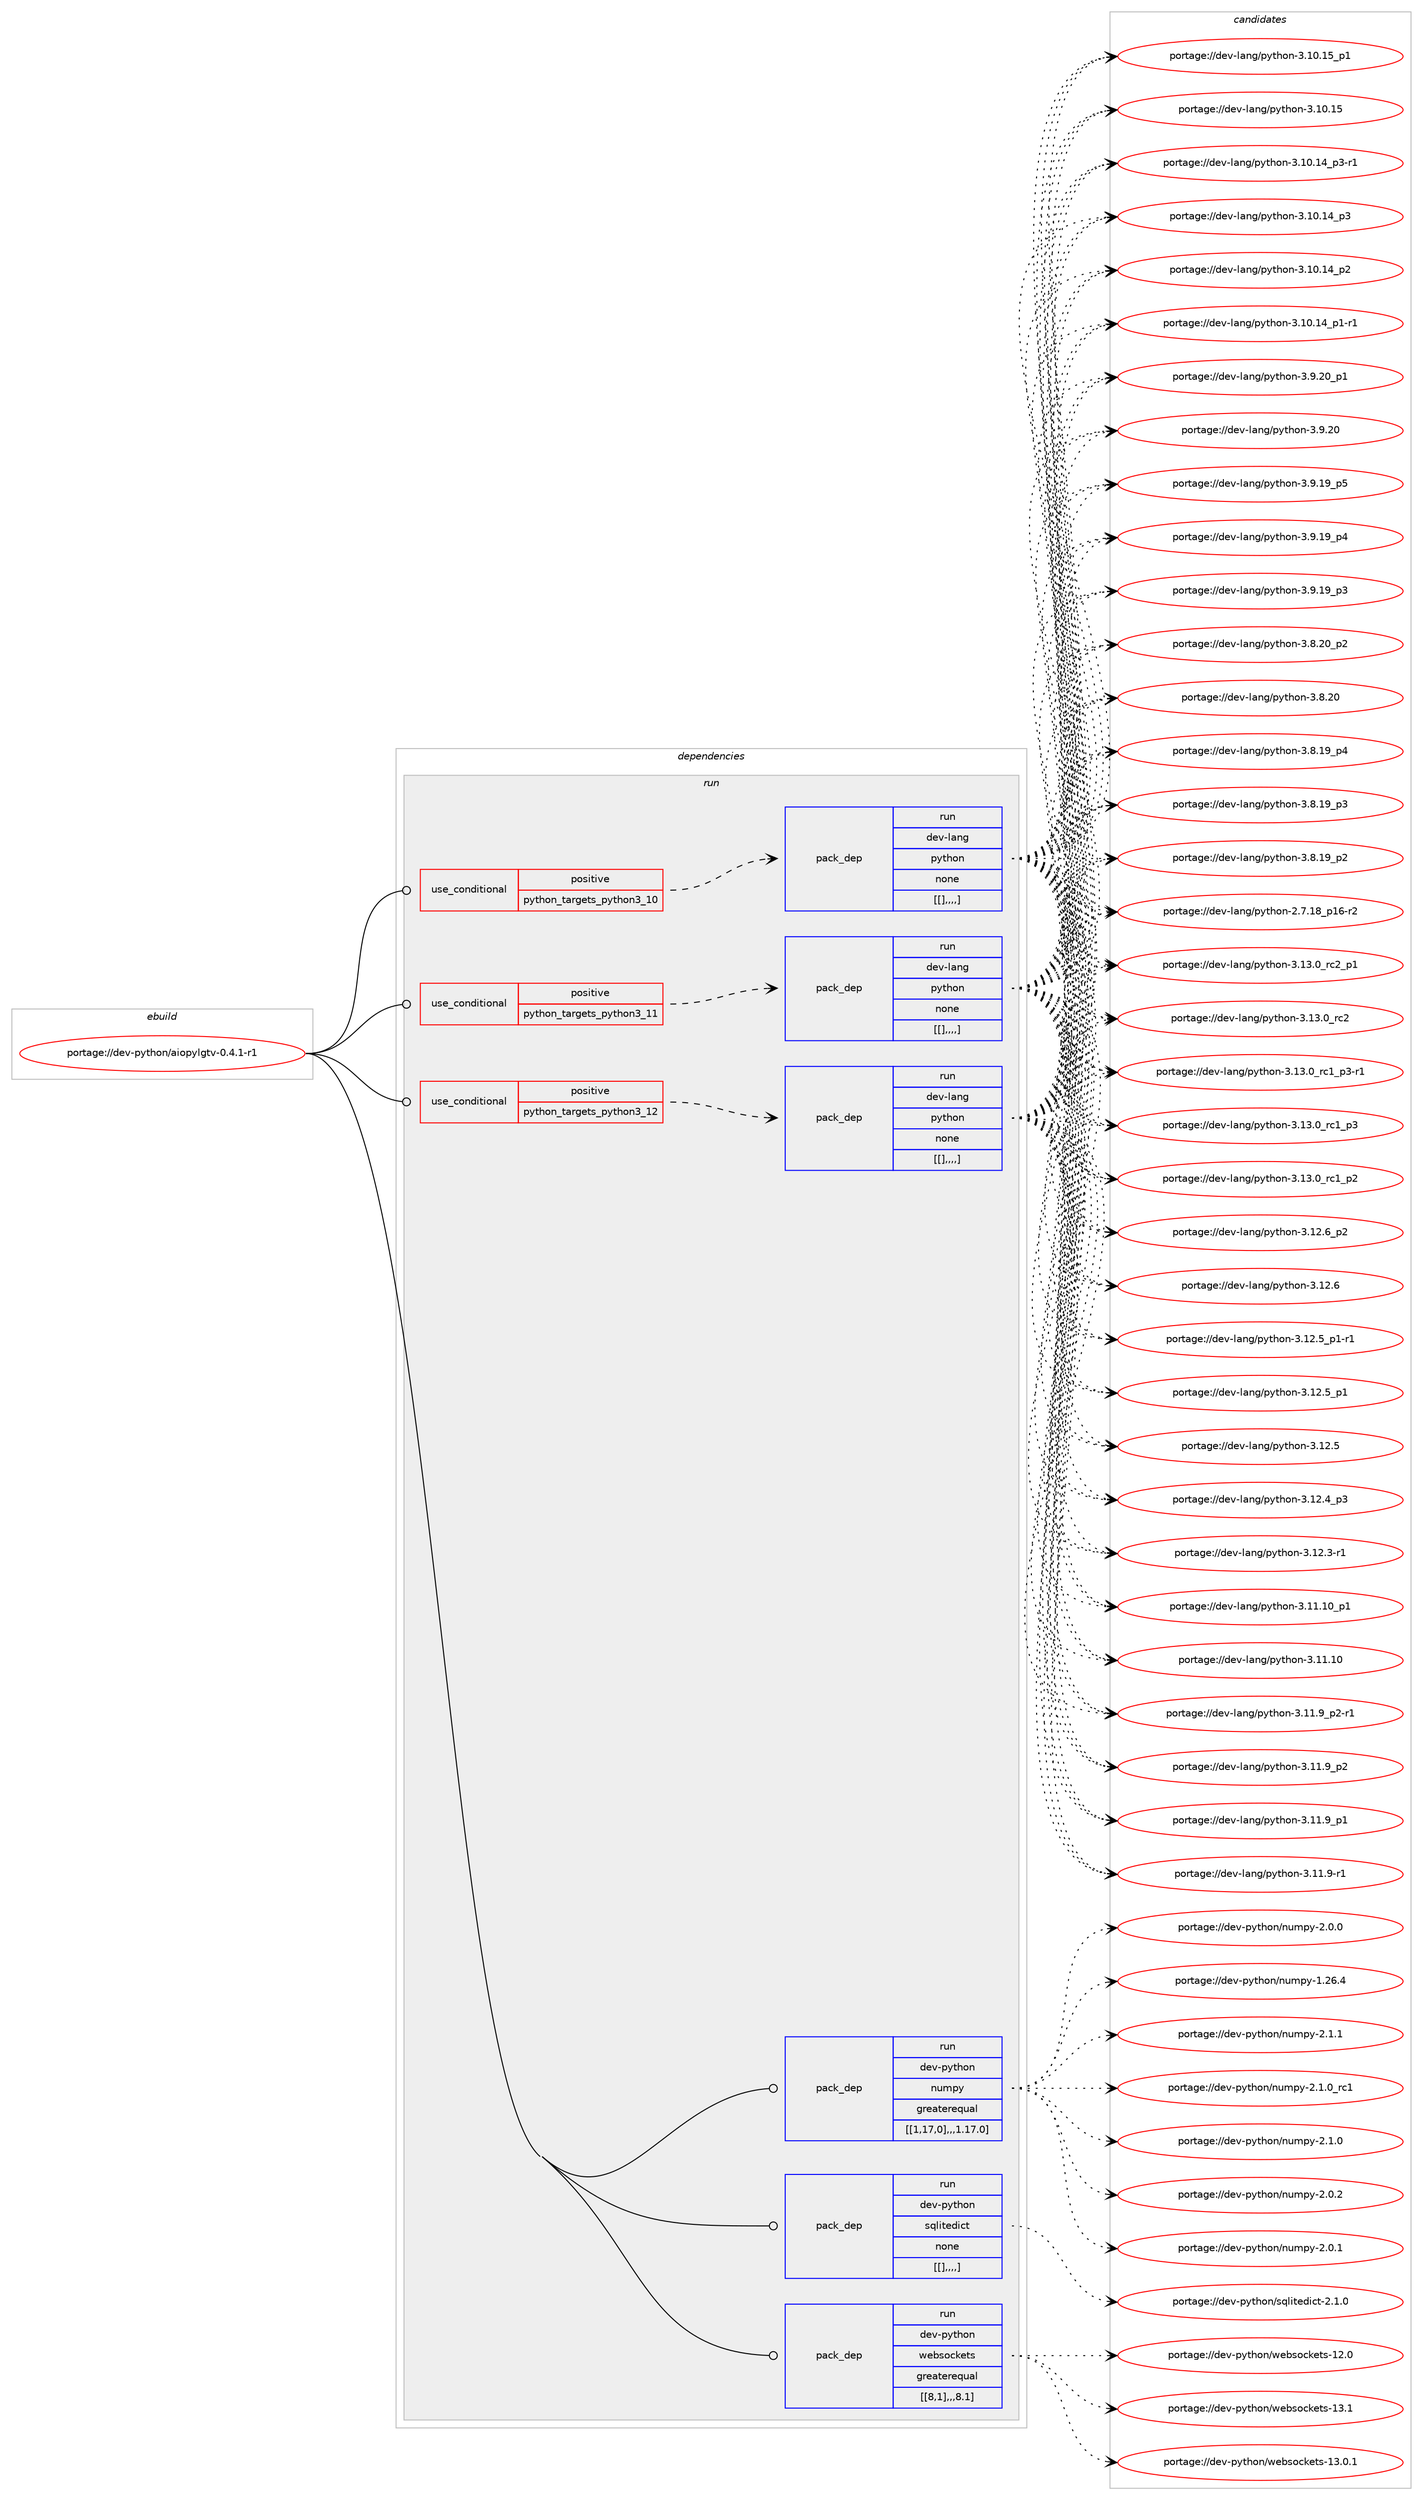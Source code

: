 digraph prolog {

# *************
# Graph options
# *************

newrank=true;
concentrate=true;
compound=true;
graph [rankdir=LR,fontname=Helvetica,fontsize=10,ranksep=1.5];#, ranksep=2.5, nodesep=0.2];
edge  [arrowhead=vee];
node  [fontname=Helvetica,fontsize=10];

# **********
# The ebuild
# **********

subgraph cluster_leftcol {
color=gray;
label=<<i>ebuild</i>>;
id [label="portage://dev-python/aiopylgtv-0.4.1-r1", color=red, width=4, href="../dev-python/aiopylgtv-0.4.1-r1.svg"];
}

# ****************
# The dependencies
# ****************

subgraph cluster_midcol {
color=gray;
label=<<i>dependencies</i>>;
subgraph cluster_compile {
fillcolor="#eeeeee";
style=filled;
label=<<i>compile</i>>;
}
subgraph cluster_compileandrun {
fillcolor="#eeeeee";
style=filled;
label=<<i>compile and run</i>>;
}
subgraph cluster_run {
fillcolor="#eeeeee";
style=filled;
label=<<i>run</i>>;
subgraph cond31822 {
dependency143113 [label=<<TABLE BORDER="0" CELLBORDER="1" CELLSPACING="0" CELLPADDING="4"><TR><TD ROWSPAN="3" CELLPADDING="10">use_conditional</TD></TR><TR><TD>positive</TD></TR><TR><TD>python_targets_python3_10</TD></TR></TABLE>>, shape=none, color=red];
subgraph pack110082 {
dependency143114 [label=<<TABLE BORDER="0" CELLBORDER="1" CELLSPACING="0" CELLPADDING="4" WIDTH="220"><TR><TD ROWSPAN="6" CELLPADDING="30">pack_dep</TD></TR><TR><TD WIDTH="110">run</TD></TR><TR><TD>dev-lang</TD></TR><TR><TD>python</TD></TR><TR><TD>none</TD></TR><TR><TD>[[],,,,]</TD></TR></TABLE>>, shape=none, color=blue];
}
dependency143113:e -> dependency143114:w [weight=20,style="dashed",arrowhead="vee"];
}
id:e -> dependency143113:w [weight=20,style="solid",arrowhead="odot"];
subgraph cond31823 {
dependency143115 [label=<<TABLE BORDER="0" CELLBORDER="1" CELLSPACING="0" CELLPADDING="4"><TR><TD ROWSPAN="3" CELLPADDING="10">use_conditional</TD></TR><TR><TD>positive</TD></TR><TR><TD>python_targets_python3_11</TD></TR></TABLE>>, shape=none, color=red];
subgraph pack110083 {
dependency143116 [label=<<TABLE BORDER="0" CELLBORDER="1" CELLSPACING="0" CELLPADDING="4" WIDTH="220"><TR><TD ROWSPAN="6" CELLPADDING="30">pack_dep</TD></TR><TR><TD WIDTH="110">run</TD></TR><TR><TD>dev-lang</TD></TR><TR><TD>python</TD></TR><TR><TD>none</TD></TR><TR><TD>[[],,,,]</TD></TR></TABLE>>, shape=none, color=blue];
}
dependency143115:e -> dependency143116:w [weight=20,style="dashed",arrowhead="vee"];
}
id:e -> dependency143115:w [weight=20,style="solid",arrowhead="odot"];
subgraph cond31824 {
dependency143117 [label=<<TABLE BORDER="0" CELLBORDER="1" CELLSPACING="0" CELLPADDING="4"><TR><TD ROWSPAN="3" CELLPADDING="10">use_conditional</TD></TR><TR><TD>positive</TD></TR><TR><TD>python_targets_python3_12</TD></TR></TABLE>>, shape=none, color=red];
subgraph pack110084 {
dependency143118 [label=<<TABLE BORDER="0" CELLBORDER="1" CELLSPACING="0" CELLPADDING="4" WIDTH="220"><TR><TD ROWSPAN="6" CELLPADDING="30">pack_dep</TD></TR><TR><TD WIDTH="110">run</TD></TR><TR><TD>dev-lang</TD></TR><TR><TD>python</TD></TR><TR><TD>none</TD></TR><TR><TD>[[],,,,]</TD></TR></TABLE>>, shape=none, color=blue];
}
dependency143117:e -> dependency143118:w [weight=20,style="dashed",arrowhead="vee"];
}
id:e -> dependency143117:w [weight=20,style="solid",arrowhead="odot"];
subgraph pack110085 {
dependency143119 [label=<<TABLE BORDER="0" CELLBORDER="1" CELLSPACING="0" CELLPADDING="4" WIDTH="220"><TR><TD ROWSPAN="6" CELLPADDING="30">pack_dep</TD></TR><TR><TD WIDTH="110">run</TD></TR><TR><TD>dev-python</TD></TR><TR><TD>numpy</TD></TR><TR><TD>greaterequal</TD></TR><TR><TD>[[1,17,0],,,1.17.0]</TD></TR></TABLE>>, shape=none, color=blue];
}
id:e -> dependency143119:w [weight=20,style="solid",arrowhead="odot"];
subgraph pack110086 {
dependency143120 [label=<<TABLE BORDER="0" CELLBORDER="1" CELLSPACING="0" CELLPADDING="4" WIDTH="220"><TR><TD ROWSPAN="6" CELLPADDING="30">pack_dep</TD></TR><TR><TD WIDTH="110">run</TD></TR><TR><TD>dev-python</TD></TR><TR><TD>sqlitedict</TD></TR><TR><TD>none</TD></TR><TR><TD>[[],,,,]</TD></TR></TABLE>>, shape=none, color=blue];
}
id:e -> dependency143120:w [weight=20,style="solid",arrowhead="odot"];
subgraph pack110087 {
dependency143121 [label=<<TABLE BORDER="0" CELLBORDER="1" CELLSPACING="0" CELLPADDING="4" WIDTH="220"><TR><TD ROWSPAN="6" CELLPADDING="30">pack_dep</TD></TR><TR><TD WIDTH="110">run</TD></TR><TR><TD>dev-python</TD></TR><TR><TD>websockets</TD></TR><TR><TD>greaterequal</TD></TR><TR><TD>[[8,1],,,8.1]</TD></TR></TABLE>>, shape=none, color=blue];
}
id:e -> dependency143121:w [weight=20,style="solid",arrowhead="odot"];
}
}

# **************
# The candidates
# **************

subgraph cluster_choices {
rank=same;
color=gray;
label=<<i>candidates</i>>;

subgraph choice110082 {
color=black;
nodesep=1;
choice100101118451089711010347112121116104111110455146495146489511499509511249 [label="portage://dev-lang/python-3.13.0_rc2_p1", color=red, width=4,href="../dev-lang/python-3.13.0_rc2_p1.svg"];
choice10010111845108971101034711212111610411111045514649514648951149950 [label="portage://dev-lang/python-3.13.0_rc2", color=red, width=4,href="../dev-lang/python-3.13.0_rc2.svg"];
choice1001011184510897110103471121211161041111104551464951464895114994995112514511449 [label="portage://dev-lang/python-3.13.0_rc1_p3-r1", color=red, width=4,href="../dev-lang/python-3.13.0_rc1_p3-r1.svg"];
choice100101118451089711010347112121116104111110455146495146489511499499511251 [label="portage://dev-lang/python-3.13.0_rc1_p3", color=red, width=4,href="../dev-lang/python-3.13.0_rc1_p3.svg"];
choice100101118451089711010347112121116104111110455146495146489511499499511250 [label="portage://dev-lang/python-3.13.0_rc1_p2", color=red, width=4,href="../dev-lang/python-3.13.0_rc1_p2.svg"];
choice100101118451089711010347112121116104111110455146495046549511250 [label="portage://dev-lang/python-3.12.6_p2", color=red, width=4,href="../dev-lang/python-3.12.6_p2.svg"];
choice10010111845108971101034711212111610411111045514649504654 [label="portage://dev-lang/python-3.12.6", color=red, width=4,href="../dev-lang/python-3.12.6.svg"];
choice1001011184510897110103471121211161041111104551464950465395112494511449 [label="portage://dev-lang/python-3.12.5_p1-r1", color=red, width=4,href="../dev-lang/python-3.12.5_p1-r1.svg"];
choice100101118451089711010347112121116104111110455146495046539511249 [label="portage://dev-lang/python-3.12.5_p1", color=red, width=4,href="../dev-lang/python-3.12.5_p1.svg"];
choice10010111845108971101034711212111610411111045514649504653 [label="portage://dev-lang/python-3.12.5", color=red, width=4,href="../dev-lang/python-3.12.5.svg"];
choice100101118451089711010347112121116104111110455146495046529511251 [label="portage://dev-lang/python-3.12.4_p3", color=red, width=4,href="../dev-lang/python-3.12.4_p3.svg"];
choice100101118451089711010347112121116104111110455146495046514511449 [label="portage://dev-lang/python-3.12.3-r1", color=red, width=4,href="../dev-lang/python-3.12.3-r1.svg"];
choice10010111845108971101034711212111610411111045514649494649489511249 [label="portage://dev-lang/python-3.11.10_p1", color=red, width=4,href="../dev-lang/python-3.11.10_p1.svg"];
choice1001011184510897110103471121211161041111104551464949464948 [label="portage://dev-lang/python-3.11.10", color=red, width=4,href="../dev-lang/python-3.11.10.svg"];
choice1001011184510897110103471121211161041111104551464949465795112504511449 [label="portage://dev-lang/python-3.11.9_p2-r1", color=red, width=4,href="../dev-lang/python-3.11.9_p2-r1.svg"];
choice100101118451089711010347112121116104111110455146494946579511250 [label="portage://dev-lang/python-3.11.9_p2", color=red, width=4,href="../dev-lang/python-3.11.9_p2.svg"];
choice100101118451089711010347112121116104111110455146494946579511249 [label="portage://dev-lang/python-3.11.9_p1", color=red, width=4,href="../dev-lang/python-3.11.9_p1.svg"];
choice100101118451089711010347112121116104111110455146494946574511449 [label="portage://dev-lang/python-3.11.9-r1", color=red, width=4,href="../dev-lang/python-3.11.9-r1.svg"];
choice10010111845108971101034711212111610411111045514649484649539511249 [label="portage://dev-lang/python-3.10.15_p1", color=red, width=4,href="../dev-lang/python-3.10.15_p1.svg"];
choice1001011184510897110103471121211161041111104551464948464953 [label="portage://dev-lang/python-3.10.15", color=red, width=4,href="../dev-lang/python-3.10.15.svg"];
choice100101118451089711010347112121116104111110455146494846495295112514511449 [label="portage://dev-lang/python-3.10.14_p3-r1", color=red, width=4,href="../dev-lang/python-3.10.14_p3-r1.svg"];
choice10010111845108971101034711212111610411111045514649484649529511251 [label="portage://dev-lang/python-3.10.14_p3", color=red, width=4,href="../dev-lang/python-3.10.14_p3.svg"];
choice10010111845108971101034711212111610411111045514649484649529511250 [label="portage://dev-lang/python-3.10.14_p2", color=red, width=4,href="../dev-lang/python-3.10.14_p2.svg"];
choice100101118451089711010347112121116104111110455146494846495295112494511449 [label="portage://dev-lang/python-3.10.14_p1-r1", color=red, width=4,href="../dev-lang/python-3.10.14_p1-r1.svg"];
choice100101118451089711010347112121116104111110455146574650489511249 [label="portage://dev-lang/python-3.9.20_p1", color=red, width=4,href="../dev-lang/python-3.9.20_p1.svg"];
choice10010111845108971101034711212111610411111045514657465048 [label="portage://dev-lang/python-3.9.20", color=red, width=4,href="../dev-lang/python-3.9.20.svg"];
choice100101118451089711010347112121116104111110455146574649579511253 [label="portage://dev-lang/python-3.9.19_p5", color=red, width=4,href="../dev-lang/python-3.9.19_p5.svg"];
choice100101118451089711010347112121116104111110455146574649579511252 [label="portage://dev-lang/python-3.9.19_p4", color=red, width=4,href="../dev-lang/python-3.9.19_p4.svg"];
choice100101118451089711010347112121116104111110455146574649579511251 [label="portage://dev-lang/python-3.9.19_p3", color=red, width=4,href="../dev-lang/python-3.9.19_p3.svg"];
choice100101118451089711010347112121116104111110455146564650489511250 [label="portage://dev-lang/python-3.8.20_p2", color=red, width=4,href="../dev-lang/python-3.8.20_p2.svg"];
choice10010111845108971101034711212111610411111045514656465048 [label="portage://dev-lang/python-3.8.20", color=red, width=4,href="../dev-lang/python-3.8.20.svg"];
choice100101118451089711010347112121116104111110455146564649579511252 [label="portage://dev-lang/python-3.8.19_p4", color=red, width=4,href="../dev-lang/python-3.8.19_p4.svg"];
choice100101118451089711010347112121116104111110455146564649579511251 [label="portage://dev-lang/python-3.8.19_p3", color=red, width=4,href="../dev-lang/python-3.8.19_p3.svg"];
choice100101118451089711010347112121116104111110455146564649579511250 [label="portage://dev-lang/python-3.8.19_p2", color=red, width=4,href="../dev-lang/python-3.8.19_p2.svg"];
choice100101118451089711010347112121116104111110455046554649569511249544511450 [label="portage://dev-lang/python-2.7.18_p16-r2", color=red, width=4,href="../dev-lang/python-2.7.18_p16-r2.svg"];
dependency143114:e -> choice100101118451089711010347112121116104111110455146495146489511499509511249:w [style=dotted,weight="100"];
dependency143114:e -> choice10010111845108971101034711212111610411111045514649514648951149950:w [style=dotted,weight="100"];
dependency143114:e -> choice1001011184510897110103471121211161041111104551464951464895114994995112514511449:w [style=dotted,weight="100"];
dependency143114:e -> choice100101118451089711010347112121116104111110455146495146489511499499511251:w [style=dotted,weight="100"];
dependency143114:e -> choice100101118451089711010347112121116104111110455146495146489511499499511250:w [style=dotted,weight="100"];
dependency143114:e -> choice100101118451089711010347112121116104111110455146495046549511250:w [style=dotted,weight="100"];
dependency143114:e -> choice10010111845108971101034711212111610411111045514649504654:w [style=dotted,weight="100"];
dependency143114:e -> choice1001011184510897110103471121211161041111104551464950465395112494511449:w [style=dotted,weight="100"];
dependency143114:e -> choice100101118451089711010347112121116104111110455146495046539511249:w [style=dotted,weight="100"];
dependency143114:e -> choice10010111845108971101034711212111610411111045514649504653:w [style=dotted,weight="100"];
dependency143114:e -> choice100101118451089711010347112121116104111110455146495046529511251:w [style=dotted,weight="100"];
dependency143114:e -> choice100101118451089711010347112121116104111110455146495046514511449:w [style=dotted,weight="100"];
dependency143114:e -> choice10010111845108971101034711212111610411111045514649494649489511249:w [style=dotted,weight="100"];
dependency143114:e -> choice1001011184510897110103471121211161041111104551464949464948:w [style=dotted,weight="100"];
dependency143114:e -> choice1001011184510897110103471121211161041111104551464949465795112504511449:w [style=dotted,weight="100"];
dependency143114:e -> choice100101118451089711010347112121116104111110455146494946579511250:w [style=dotted,weight="100"];
dependency143114:e -> choice100101118451089711010347112121116104111110455146494946579511249:w [style=dotted,weight="100"];
dependency143114:e -> choice100101118451089711010347112121116104111110455146494946574511449:w [style=dotted,weight="100"];
dependency143114:e -> choice10010111845108971101034711212111610411111045514649484649539511249:w [style=dotted,weight="100"];
dependency143114:e -> choice1001011184510897110103471121211161041111104551464948464953:w [style=dotted,weight="100"];
dependency143114:e -> choice100101118451089711010347112121116104111110455146494846495295112514511449:w [style=dotted,weight="100"];
dependency143114:e -> choice10010111845108971101034711212111610411111045514649484649529511251:w [style=dotted,weight="100"];
dependency143114:e -> choice10010111845108971101034711212111610411111045514649484649529511250:w [style=dotted,weight="100"];
dependency143114:e -> choice100101118451089711010347112121116104111110455146494846495295112494511449:w [style=dotted,weight="100"];
dependency143114:e -> choice100101118451089711010347112121116104111110455146574650489511249:w [style=dotted,weight="100"];
dependency143114:e -> choice10010111845108971101034711212111610411111045514657465048:w [style=dotted,weight="100"];
dependency143114:e -> choice100101118451089711010347112121116104111110455146574649579511253:w [style=dotted,weight="100"];
dependency143114:e -> choice100101118451089711010347112121116104111110455146574649579511252:w [style=dotted,weight="100"];
dependency143114:e -> choice100101118451089711010347112121116104111110455146574649579511251:w [style=dotted,weight="100"];
dependency143114:e -> choice100101118451089711010347112121116104111110455146564650489511250:w [style=dotted,weight="100"];
dependency143114:e -> choice10010111845108971101034711212111610411111045514656465048:w [style=dotted,weight="100"];
dependency143114:e -> choice100101118451089711010347112121116104111110455146564649579511252:w [style=dotted,weight="100"];
dependency143114:e -> choice100101118451089711010347112121116104111110455146564649579511251:w [style=dotted,weight="100"];
dependency143114:e -> choice100101118451089711010347112121116104111110455146564649579511250:w [style=dotted,weight="100"];
dependency143114:e -> choice100101118451089711010347112121116104111110455046554649569511249544511450:w [style=dotted,weight="100"];
}
subgraph choice110083 {
color=black;
nodesep=1;
choice100101118451089711010347112121116104111110455146495146489511499509511249 [label="portage://dev-lang/python-3.13.0_rc2_p1", color=red, width=4,href="../dev-lang/python-3.13.0_rc2_p1.svg"];
choice10010111845108971101034711212111610411111045514649514648951149950 [label="portage://dev-lang/python-3.13.0_rc2", color=red, width=4,href="../dev-lang/python-3.13.0_rc2.svg"];
choice1001011184510897110103471121211161041111104551464951464895114994995112514511449 [label="portage://dev-lang/python-3.13.0_rc1_p3-r1", color=red, width=4,href="../dev-lang/python-3.13.0_rc1_p3-r1.svg"];
choice100101118451089711010347112121116104111110455146495146489511499499511251 [label="portage://dev-lang/python-3.13.0_rc1_p3", color=red, width=4,href="../dev-lang/python-3.13.0_rc1_p3.svg"];
choice100101118451089711010347112121116104111110455146495146489511499499511250 [label="portage://dev-lang/python-3.13.0_rc1_p2", color=red, width=4,href="../dev-lang/python-3.13.0_rc1_p2.svg"];
choice100101118451089711010347112121116104111110455146495046549511250 [label="portage://dev-lang/python-3.12.6_p2", color=red, width=4,href="../dev-lang/python-3.12.6_p2.svg"];
choice10010111845108971101034711212111610411111045514649504654 [label="portage://dev-lang/python-3.12.6", color=red, width=4,href="../dev-lang/python-3.12.6.svg"];
choice1001011184510897110103471121211161041111104551464950465395112494511449 [label="portage://dev-lang/python-3.12.5_p1-r1", color=red, width=4,href="../dev-lang/python-3.12.5_p1-r1.svg"];
choice100101118451089711010347112121116104111110455146495046539511249 [label="portage://dev-lang/python-3.12.5_p1", color=red, width=4,href="../dev-lang/python-3.12.5_p1.svg"];
choice10010111845108971101034711212111610411111045514649504653 [label="portage://dev-lang/python-3.12.5", color=red, width=4,href="../dev-lang/python-3.12.5.svg"];
choice100101118451089711010347112121116104111110455146495046529511251 [label="portage://dev-lang/python-3.12.4_p3", color=red, width=4,href="../dev-lang/python-3.12.4_p3.svg"];
choice100101118451089711010347112121116104111110455146495046514511449 [label="portage://dev-lang/python-3.12.3-r1", color=red, width=4,href="../dev-lang/python-3.12.3-r1.svg"];
choice10010111845108971101034711212111610411111045514649494649489511249 [label="portage://dev-lang/python-3.11.10_p1", color=red, width=4,href="../dev-lang/python-3.11.10_p1.svg"];
choice1001011184510897110103471121211161041111104551464949464948 [label="portage://dev-lang/python-3.11.10", color=red, width=4,href="../dev-lang/python-3.11.10.svg"];
choice1001011184510897110103471121211161041111104551464949465795112504511449 [label="portage://dev-lang/python-3.11.9_p2-r1", color=red, width=4,href="../dev-lang/python-3.11.9_p2-r1.svg"];
choice100101118451089711010347112121116104111110455146494946579511250 [label="portage://dev-lang/python-3.11.9_p2", color=red, width=4,href="../dev-lang/python-3.11.9_p2.svg"];
choice100101118451089711010347112121116104111110455146494946579511249 [label="portage://dev-lang/python-3.11.9_p1", color=red, width=4,href="../dev-lang/python-3.11.9_p1.svg"];
choice100101118451089711010347112121116104111110455146494946574511449 [label="portage://dev-lang/python-3.11.9-r1", color=red, width=4,href="../dev-lang/python-3.11.9-r1.svg"];
choice10010111845108971101034711212111610411111045514649484649539511249 [label="portage://dev-lang/python-3.10.15_p1", color=red, width=4,href="../dev-lang/python-3.10.15_p1.svg"];
choice1001011184510897110103471121211161041111104551464948464953 [label="portage://dev-lang/python-3.10.15", color=red, width=4,href="../dev-lang/python-3.10.15.svg"];
choice100101118451089711010347112121116104111110455146494846495295112514511449 [label="portage://dev-lang/python-3.10.14_p3-r1", color=red, width=4,href="../dev-lang/python-3.10.14_p3-r1.svg"];
choice10010111845108971101034711212111610411111045514649484649529511251 [label="portage://dev-lang/python-3.10.14_p3", color=red, width=4,href="../dev-lang/python-3.10.14_p3.svg"];
choice10010111845108971101034711212111610411111045514649484649529511250 [label="portage://dev-lang/python-3.10.14_p2", color=red, width=4,href="../dev-lang/python-3.10.14_p2.svg"];
choice100101118451089711010347112121116104111110455146494846495295112494511449 [label="portage://dev-lang/python-3.10.14_p1-r1", color=red, width=4,href="../dev-lang/python-3.10.14_p1-r1.svg"];
choice100101118451089711010347112121116104111110455146574650489511249 [label="portage://dev-lang/python-3.9.20_p1", color=red, width=4,href="../dev-lang/python-3.9.20_p1.svg"];
choice10010111845108971101034711212111610411111045514657465048 [label="portage://dev-lang/python-3.9.20", color=red, width=4,href="../dev-lang/python-3.9.20.svg"];
choice100101118451089711010347112121116104111110455146574649579511253 [label="portage://dev-lang/python-3.9.19_p5", color=red, width=4,href="../dev-lang/python-3.9.19_p5.svg"];
choice100101118451089711010347112121116104111110455146574649579511252 [label="portage://dev-lang/python-3.9.19_p4", color=red, width=4,href="../dev-lang/python-3.9.19_p4.svg"];
choice100101118451089711010347112121116104111110455146574649579511251 [label="portage://dev-lang/python-3.9.19_p3", color=red, width=4,href="../dev-lang/python-3.9.19_p3.svg"];
choice100101118451089711010347112121116104111110455146564650489511250 [label="portage://dev-lang/python-3.8.20_p2", color=red, width=4,href="../dev-lang/python-3.8.20_p2.svg"];
choice10010111845108971101034711212111610411111045514656465048 [label="portage://dev-lang/python-3.8.20", color=red, width=4,href="../dev-lang/python-3.8.20.svg"];
choice100101118451089711010347112121116104111110455146564649579511252 [label="portage://dev-lang/python-3.8.19_p4", color=red, width=4,href="../dev-lang/python-3.8.19_p4.svg"];
choice100101118451089711010347112121116104111110455146564649579511251 [label="portage://dev-lang/python-3.8.19_p3", color=red, width=4,href="../dev-lang/python-3.8.19_p3.svg"];
choice100101118451089711010347112121116104111110455146564649579511250 [label="portage://dev-lang/python-3.8.19_p2", color=red, width=4,href="../dev-lang/python-3.8.19_p2.svg"];
choice100101118451089711010347112121116104111110455046554649569511249544511450 [label="portage://dev-lang/python-2.7.18_p16-r2", color=red, width=4,href="../dev-lang/python-2.7.18_p16-r2.svg"];
dependency143116:e -> choice100101118451089711010347112121116104111110455146495146489511499509511249:w [style=dotted,weight="100"];
dependency143116:e -> choice10010111845108971101034711212111610411111045514649514648951149950:w [style=dotted,weight="100"];
dependency143116:e -> choice1001011184510897110103471121211161041111104551464951464895114994995112514511449:w [style=dotted,weight="100"];
dependency143116:e -> choice100101118451089711010347112121116104111110455146495146489511499499511251:w [style=dotted,weight="100"];
dependency143116:e -> choice100101118451089711010347112121116104111110455146495146489511499499511250:w [style=dotted,weight="100"];
dependency143116:e -> choice100101118451089711010347112121116104111110455146495046549511250:w [style=dotted,weight="100"];
dependency143116:e -> choice10010111845108971101034711212111610411111045514649504654:w [style=dotted,weight="100"];
dependency143116:e -> choice1001011184510897110103471121211161041111104551464950465395112494511449:w [style=dotted,weight="100"];
dependency143116:e -> choice100101118451089711010347112121116104111110455146495046539511249:w [style=dotted,weight="100"];
dependency143116:e -> choice10010111845108971101034711212111610411111045514649504653:w [style=dotted,weight="100"];
dependency143116:e -> choice100101118451089711010347112121116104111110455146495046529511251:w [style=dotted,weight="100"];
dependency143116:e -> choice100101118451089711010347112121116104111110455146495046514511449:w [style=dotted,weight="100"];
dependency143116:e -> choice10010111845108971101034711212111610411111045514649494649489511249:w [style=dotted,weight="100"];
dependency143116:e -> choice1001011184510897110103471121211161041111104551464949464948:w [style=dotted,weight="100"];
dependency143116:e -> choice1001011184510897110103471121211161041111104551464949465795112504511449:w [style=dotted,weight="100"];
dependency143116:e -> choice100101118451089711010347112121116104111110455146494946579511250:w [style=dotted,weight="100"];
dependency143116:e -> choice100101118451089711010347112121116104111110455146494946579511249:w [style=dotted,weight="100"];
dependency143116:e -> choice100101118451089711010347112121116104111110455146494946574511449:w [style=dotted,weight="100"];
dependency143116:e -> choice10010111845108971101034711212111610411111045514649484649539511249:w [style=dotted,weight="100"];
dependency143116:e -> choice1001011184510897110103471121211161041111104551464948464953:w [style=dotted,weight="100"];
dependency143116:e -> choice100101118451089711010347112121116104111110455146494846495295112514511449:w [style=dotted,weight="100"];
dependency143116:e -> choice10010111845108971101034711212111610411111045514649484649529511251:w [style=dotted,weight="100"];
dependency143116:e -> choice10010111845108971101034711212111610411111045514649484649529511250:w [style=dotted,weight="100"];
dependency143116:e -> choice100101118451089711010347112121116104111110455146494846495295112494511449:w [style=dotted,weight="100"];
dependency143116:e -> choice100101118451089711010347112121116104111110455146574650489511249:w [style=dotted,weight="100"];
dependency143116:e -> choice10010111845108971101034711212111610411111045514657465048:w [style=dotted,weight="100"];
dependency143116:e -> choice100101118451089711010347112121116104111110455146574649579511253:w [style=dotted,weight="100"];
dependency143116:e -> choice100101118451089711010347112121116104111110455146574649579511252:w [style=dotted,weight="100"];
dependency143116:e -> choice100101118451089711010347112121116104111110455146574649579511251:w [style=dotted,weight="100"];
dependency143116:e -> choice100101118451089711010347112121116104111110455146564650489511250:w [style=dotted,weight="100"];
dependency143116:e -> choice10010111845108971101034711212111610411111045514656465048:w [style=dotted,weight="100"];
dependency143116:e -> choice100101118451089711010347112121116104111110455146564649579511252:w [style=dotted,weight="100"];
dependency143116:e -> choice100101118451089711010347112121116104111110455146564649579511251:w [style=dotted,weight="100"];
dependency143116:e -> choice100101118451089711010347112121116104111110455146564649579511250:w [style=dotted,weight="100"];
dependency143116:e -> choice100101118451089711010347112121116104111110455046554649569511249544511450:w [style=dotted,weight="100"];
}
subgraph choice110084 {
color=black;
nodesep=1;
choice100101118451089711010347112121116104111110455146495146489511499509511249 [label="portage://dev-lang/python-3.13.0_rc2_p1", color=red, width=4,href="../dev-lang/python-3.13.0_rc2_p1.svg"];
choice10010111845108971101034711212111610411111045514649514648951149950 [label="portage://dev-lang/python-3.13.0_rc2", color=red, width=4,href="../dev-lang/python-3.13.0_rc2.svg"];
choice1001011184510897110103471121211161041111104551464951464895114994995112514511449 [label="portage://dev-lang/python-3.13.0_rc1_p3-r1", color=red, width=4,href="../dev-lang/python-3.13.0_rc1_p3-r1.svg"];
choice100101118451089711010347112121116104111110455146495146489511499499511251 [label="portage://dev-lang/python-3.13.0_rc1_p3", color=red, width=4,href="../dev-lang/python-3.13.0_rc1_p3.svg"];
choice100101118451089711010347112121116104111110455146495146489511499499511250 [label="portage://dev-lang/python-3.13.0_rc1_p2", color=red, width=4,href="../dev-lang/python-3.13.0_rc1_p2.svg"];
choice100101118451089711010347112121116104111110455146495046549511250 [label="portage://dev-lang/python-3.12.6_p2", color=red, width=4,href="../dev-lang/python-3.12.6_p2.svg"];
choice10010111845108971101034711212111610411111045514649504654 [label="portage://dev-lang/python-3.12.6", color=red, width=4,href="../dev-lang/python-3.12.6.svg"];
choice1001011184510897110103471121211161041111104551464950465395112494511449 [label="portage://dev-lang/python-3.12.5_p1-r1", color=red, width=4,href="../dev-lang/python-3.12.5_p1-r1.svg"];
choice100101118451089711010347112121116104111110455146495046539511249 [label="portage://dev-lang/python-3.12.5_p1", color=red, width=4,href="../dev-lang/python-3.12.5_p1.svg"];
choice10010111845108971101034711212111610411111045514649504653 [label="portage://dev-lang/python-3.12.5", color=red, width=4,href="../dev-lang/python-3.12.5.svg"];
choice100101118451089711010347112121116104111110455146495046529511251 [label="portage://dev-lang/python-3.12.4_p3", color=red, width=4,href="../dev-lang/python-3.12.4_p3.svg"];
choice100101118451089711010347112121116104111110455146495046514511449 [label="portage://dev-lang/python-3.12.3-r1", color=red, width=4,href="../dev-lang/python-3.12.3-r1.svg"];
choice10010111845108971101034711212111610411111045514649494649489511249 [label="portage://dev-lang/python-3.11.10_p1", color=red, width=4,href="../dev-lang/python-3.11.10_p1.svg"];
choice1001011184510897110103471121211161041111104551464949464948 [label="portage://dev-lang/python-3.11.10", color=red, width=4,href="../dev-lang/python-3.11.10.svg"];
choice1001011184510897110103471121211161041111104551464949465795112504511449 [label="portage://dev-lang/python-3.11.9_p2-r1", color=red, width=4,href="../dev-lang/python-3.11.9_p2-r1.svg"];
choice100101118451089711010347112121116104111110455146494946579511250 [label="portage://dev-lang/python-3.11.9_p2", color=red, width=4,href="../dev-lang/python-3.11.9_p2.svg"];
choice100101118451089711010347112121116104111110455146494946579511249 [label="portage://dev-lang/python-3.11.9_p1", color=red, width=4,href="../dev-lang/python-3.11.9_p1.svg"];
choice100101118451089711010347112121116104111110455146494946574511449 [label="portage://dev-lang/python-3.11.9-r1", color=red, width=4,href="../dev-lang/python-3.11.9-r1.svg"];
choice10010111845108971101034711212111610411111045514649484649539511249 [label="portage://dev-lang/python-3.10.15_p1", color=red, width=4,href="../dev-lang/python-3.10.15_p1.svg"];
choice1001011184510897110103471121211161041111104551464948464953 [label="portage://dev-lang/python-3.10.15", color=red, width=4,href="../dev-lang/python-3.10.15.svg"];
choice100101118451089711010347112121116104111110455146494846495295112514511449 [label="portage://dev-lang/python-3.10.14_p3-r1", color=red, width=4,href="../dev-lang/python-3.10.14_p3-r1.svg"];
choice10010111845108971101034711212111610411111045514649484649529511251 [label="portage://dev-lang/python-3.10.14_p3", color=red, width=4,href="../dev-lang/python-3.10.14_p3.svg"];
choice10010111845108971101034711212111610411111045514649484649529511250 [label="portage://dev-lang/python-3.10.14_p2", color=red, width=4,href="../dev-lang/python-3.10.14_p2.svg"];
choice100101118451089711010347112121116104111110455146494846495295112494511449 [label="portage://dev-lang/python-3.10.14_p1-r1", color=red, width=4,href="../dev-lang/python-3.10.14_p1-r1.svg"];
choice100101118451089711010347112121116104111110455146574650489511249 [label="portage://dev-lang/python-3.9.20_p1", color=red, width=4,href="../dev-lang/python-3.9.20_p1.svg"];
choice10010111845108971101034711212111610411111045514657465048 [label="portage://dev-lang/python-3.9.20", color=red, width=4,href="../dev-lang/python-3.9.20.svg"];
choice100101118451089711010347112121116104111110455146574649579511253 [label="portage://dev-lang/python-3.9.19_p5", color=red, width=4,href="../dev-lang/python-3.9.19_p5.svg"];
choice100101118451089711010347112121116104111110455146574649579511252 [label="portage://dev-lang/python-3.9.19_p4", color=red, width=4,href="../dev-lang/python-3.9.19_p4.svg"];
choice100101118451089711010347112121116104111110455146574649579511251 [label="portage://dev-lang/python-3.9.19_p3", color=red, width=4,href="../dev-lang/python-3.9.19_p3.svg"];
choice100101118451089711010347112121116104111110455146564650489511250 [label="portage://dev-lang/python-3.8.20_p2", color=red, width=4,href="../dev-lang/python-3.8.20_p2.svg"];
choice10010111845108971101034711212111610411111045514656465048 [label="portage://dev-lang/python-3.8.20", color=red, width=4,href="../dev-lang/python-3.8.20.svg"];
choice100101118451089711010347112121116104111110455146564649579511252 [label="portage://dev-lang/python-3.8.19_p4", color=red, width=4,href="../dev-lang/python-3.8.19_p4.svg"];
choice100101118451089711010347112121116104111110455146564649579511251 [label="portage://dev-lang/python-3.8.19_p3", color=red, width=4,href="../dev-lang/python-3.8.19_p3.svg"];
choice100101118451089711010347112121116104111110455146564649579511250 [label="portage://dev-lang/python-3.8.19_p2", color=red, width=4,href="../dev-lang/python-3.8.19_p2.svg"];
choice100101118451089711010347112121116104111110455046554649569511249544511450 [label="portage://dev-lang/python-2.7.18_p16-r2", color=red, width=4,href="../dev-lang/python-2.7.18_p16-r2.svg"];
dependency143118:e -> choice100101118451089711010347112121116104111110455146495146489511499509511249:w [style=dotted,weight="100"];
dependency143118:e -> choice10010111845108971101034711212111610411111045514649514648951149950:w [style=dotted,weight="100"];
dependency143118:e -> choice1001011184510897110103471121211161041111104551464951464895114994995112514511449:w [style=dotted,weight="100"];
dependency143118:e -> choice100101118451089711010347112121116104111110455146495146489511499499511251:w [style=dotted,weight="100"];
dependency143118:e -> choice100101118451089711010347112121116104111110455146495146489511499499511250:w [style=dotted,weight="100"];
dependency143118:e -> choice100101118451089711010347112121116104111110455146495046549511250:w [style=dotted,weight="100"];
dependency143118:e -> choice10010111845108971101034711212111610411111045514649504654:w [style=dotted,weight="100"];
dependency143118:e -> choice1001011184510897110103471121211161041111104551464950465395112494511449:w [style=dotted,weight="100"];
dependency143118:e -> choice100101118451089711010347112121116104111110455146495046539511249:w [style=dotted,weight="100"];
dependency143118:e -> choice10010111845108971101034711212111610411111045514649504653:w [style=dotted,weight="100"];
dependency143118:e -> choice100101118451089711010347112121116104111110455146495046529511251:w [style=dotted,weight="100"];
dependency143118:e -> choice100101118451089711010347112121116104111110455146495046514511449:w [style=dotted,weight="100"];
dependency143118:e -> choice10010111845108971101034711212111610411111045514649494649489511249:w [style=dotted,weight="100"];
dependency143118:e -> choice1001011184510897110103471121211161041111104551464949464948:w [style=dotted,weight="100"];
dependency143118:e -> choice1001011184510897110103471121211161041111104551464949465795112504511449:w [style=dotted,weight="100"];
dependency143118:e -> choice100101118451089711010347112121116104111110455146494946579511250:w [style=dotted,weight="100"];
dependency143118:e -> choice100101118451089711010347112121116104111110455146494946579511249:w [style=dotted,weight="100"];
dependency143118:e -> choice100101118451089711010347112121116104111110455146494946574511449:w [style=dotted,weight="100"];
dependency143118:e -> choice10010111845108971101034711212111610411111045514649484649539511249:w [style=dotted,weight="100"];
dependency143118:e -> choice1001011184510897110103471121211161041111104551464948464953:w [style=dotted,weight="100"];
dependency143118:e -> choice100101118451089711010347112121116104111110455146494846495295112514511449:w [style=dotted,weight="100"];
dependency143118:e -> choice10010111845108971101034711212111610411111045514649484649529511251:w [style=dotted,weight="100"];
dependency143118:e -> choice10010111845108971101034711212111610411111045514649484649529511250:w [style=dotted,weight="100"];
dependency143118:e -> choice100101118451089711010347112121116104111110455146494846495295112494511449:w [style=dotted,weight="100"];
dependency143118:e -> choice100101118451089711010347112121116104111110455146574650489511249:w [style=dotted,weight="100"];
dependency143118:e -> choice10010111845108971101034711212111610411111045514657465048:w [style=dotted,weight="100"];
dependency143118:e -> choice100101118451089711010347112121116104111110455146574649579511253:w [style=dotted,weight="100"];
dependency143118:e -> choice100101118451089711010347112121116104111110455146574649579511252:w [style=dotted,weight="100"];
dependency143118:e -> choice100101118451089711010347112121116104111110455146574649579511251:w [style=dotted,weight="100"];
dependency143118:e -> choice100101118451089711010347112121116104111110455146564650489511250:w [style=dotted,weight="100"];
dependency143118:e -> choice10010111845108971101034711212111610411111045514656465048:w [style=dotted,weight="100"];
dependency143118:e -> choice100101118451089711010347112121116104111110455146564649579511252:w [style=dotted,weight="100"];
dependency143118:e -> choice100101118451089711010347112121116104111110455146564649579511251:w [style=dotted,weight="100"];
dependency143118:e -> choice100101118451089711010347112121116104111110455146564649579511250:w [style=dotted,weight="100"];
dependency143118:e -> choice100101118451089711010347112121116104111110455046554649569511249544511450:w [style=dotted,weight="100"];
}
subgraph choice110085 {
color=black;
nodesep=1;
choice1001011184511212111610411111047110117109112121455046494649 [label="portage://dev-python/numpy-2.1.1", color=red, width=4,href="../dev-python/numpy-2.1.1.svg"];
choice1001011184511212111610411111047110117109112121455046494648951149949 [label="portage://dev-python/numpy-2.1.0_rc1", color=red, width=4,href="../dev-python/numpy-2.1.0_rc1.svg"];
choice1001011184511212111610411111047110117109112121455046494648 [label="portage://dev-python/numpy-2.1.0", color=red, width=4,href="../dev-python/numpy-2.1.0.svg"];
choice1001011184511212111610411111047110117109112121455046484650 [label="portage://dev-python/numpy-2.0.2", color=red, width=4,href="../dev-python/numpy-2.0.2.svg"];
choice1001011184511212111610411111047110117109112121455046484649 [label="portage://dev-python/numpy-2.0.1", color=red, width=4,href="../dev-python/numpy-2.0.1.svg"];
choice1001011184511212111610411111047110117109112121455046484648 [label="portage://dev-python/numpy-2.0.0", color=red, width=4,href="../dev-python/numpy-2.0.0.svg"];
choice100101118451121211161041111104711011710911212145494650544652 [label="portage://dev-python/numpy-1.26.4", color=red, width=4,href="../dev-python/numpy-1.26.4.svg"];
dependency143119:e -> choice1001011184511212111610411111047110117109112121455046494649:w [style=dotted,weight="100"];
dependency143119:e -> choice1001011184511212111610411111047110117109112121455046494648951149949:w [style=dotted,weight="100"];
dependency143119:e -> choice1001011184511212111610411111047110117109112121455046494648:w [style=dotted,weight="100"];
dependency143119:e -> choice1001011184511212111610411111047110117109112121455046484650:w [style=dotted,weight="100"];
dependency143119:e -> choice1001011184511212111610411111047110117109112121455046484649:w [style=dotted,weight="100"];
dependency143119:e -> choice1001011184511212111610411111047110117109112121455046484648:w [style=dotted,weight="100"];
dependency143119:e -> choice100101118451121211161041111104711011710911212145494650544652:w [style=dotted,weight="100"];
}
subgraph choice110086 {
color=black;
nodesep=1;
choice100101118451121211161041111104711511310810511610110010599116455046494648 [label="portage://dev-python/sqlitedict-2.1.0", color=red, width=4,href="../dev-python/sqlitedict-2.1.0.svg"];
dependency143120:e -> choice100101118451121211161041111104711511310810511610110010599116455046494648:w [style=dotted,weight="100"];
}
subgraph choice110087 {
color=black;
nodesep=1;
choice100101118451121211161041111104711910198115111991071011161154549514649 [label="portage://dev-python/websockets-13.1", color=red, width=4,href="../dev-python/websockets-13.1.svg"];
choice1001011184511212111610411111047119101981151119910710111611545495146484649 [label="portage://dev-python/websockets-13.0.1", color=red, width=4,href="../dev-python/websockets-13.0.1.svg"];
choice100101118451121211161041111104711910198115111991071011161154549504648 [label="portage://dev-python/websockets-12.0", color=red, width=4,href="../dev-python/websockets-12.0.svg"];
dependency143121:e -> choice100101118451121211161041111104711910198115111991071011161154549514649:w [style=dotted,weight="100"];
dependency143121:e -> choice1001011184511212111610411111047119101981151119910710111611545495146484649:w [style=dotted,weight="100"];
dependency143121:e -> choice100101118451121211161041111104711910198115111991071011161154549504648:w [style=dotted,weight="100"];
}
}

}
